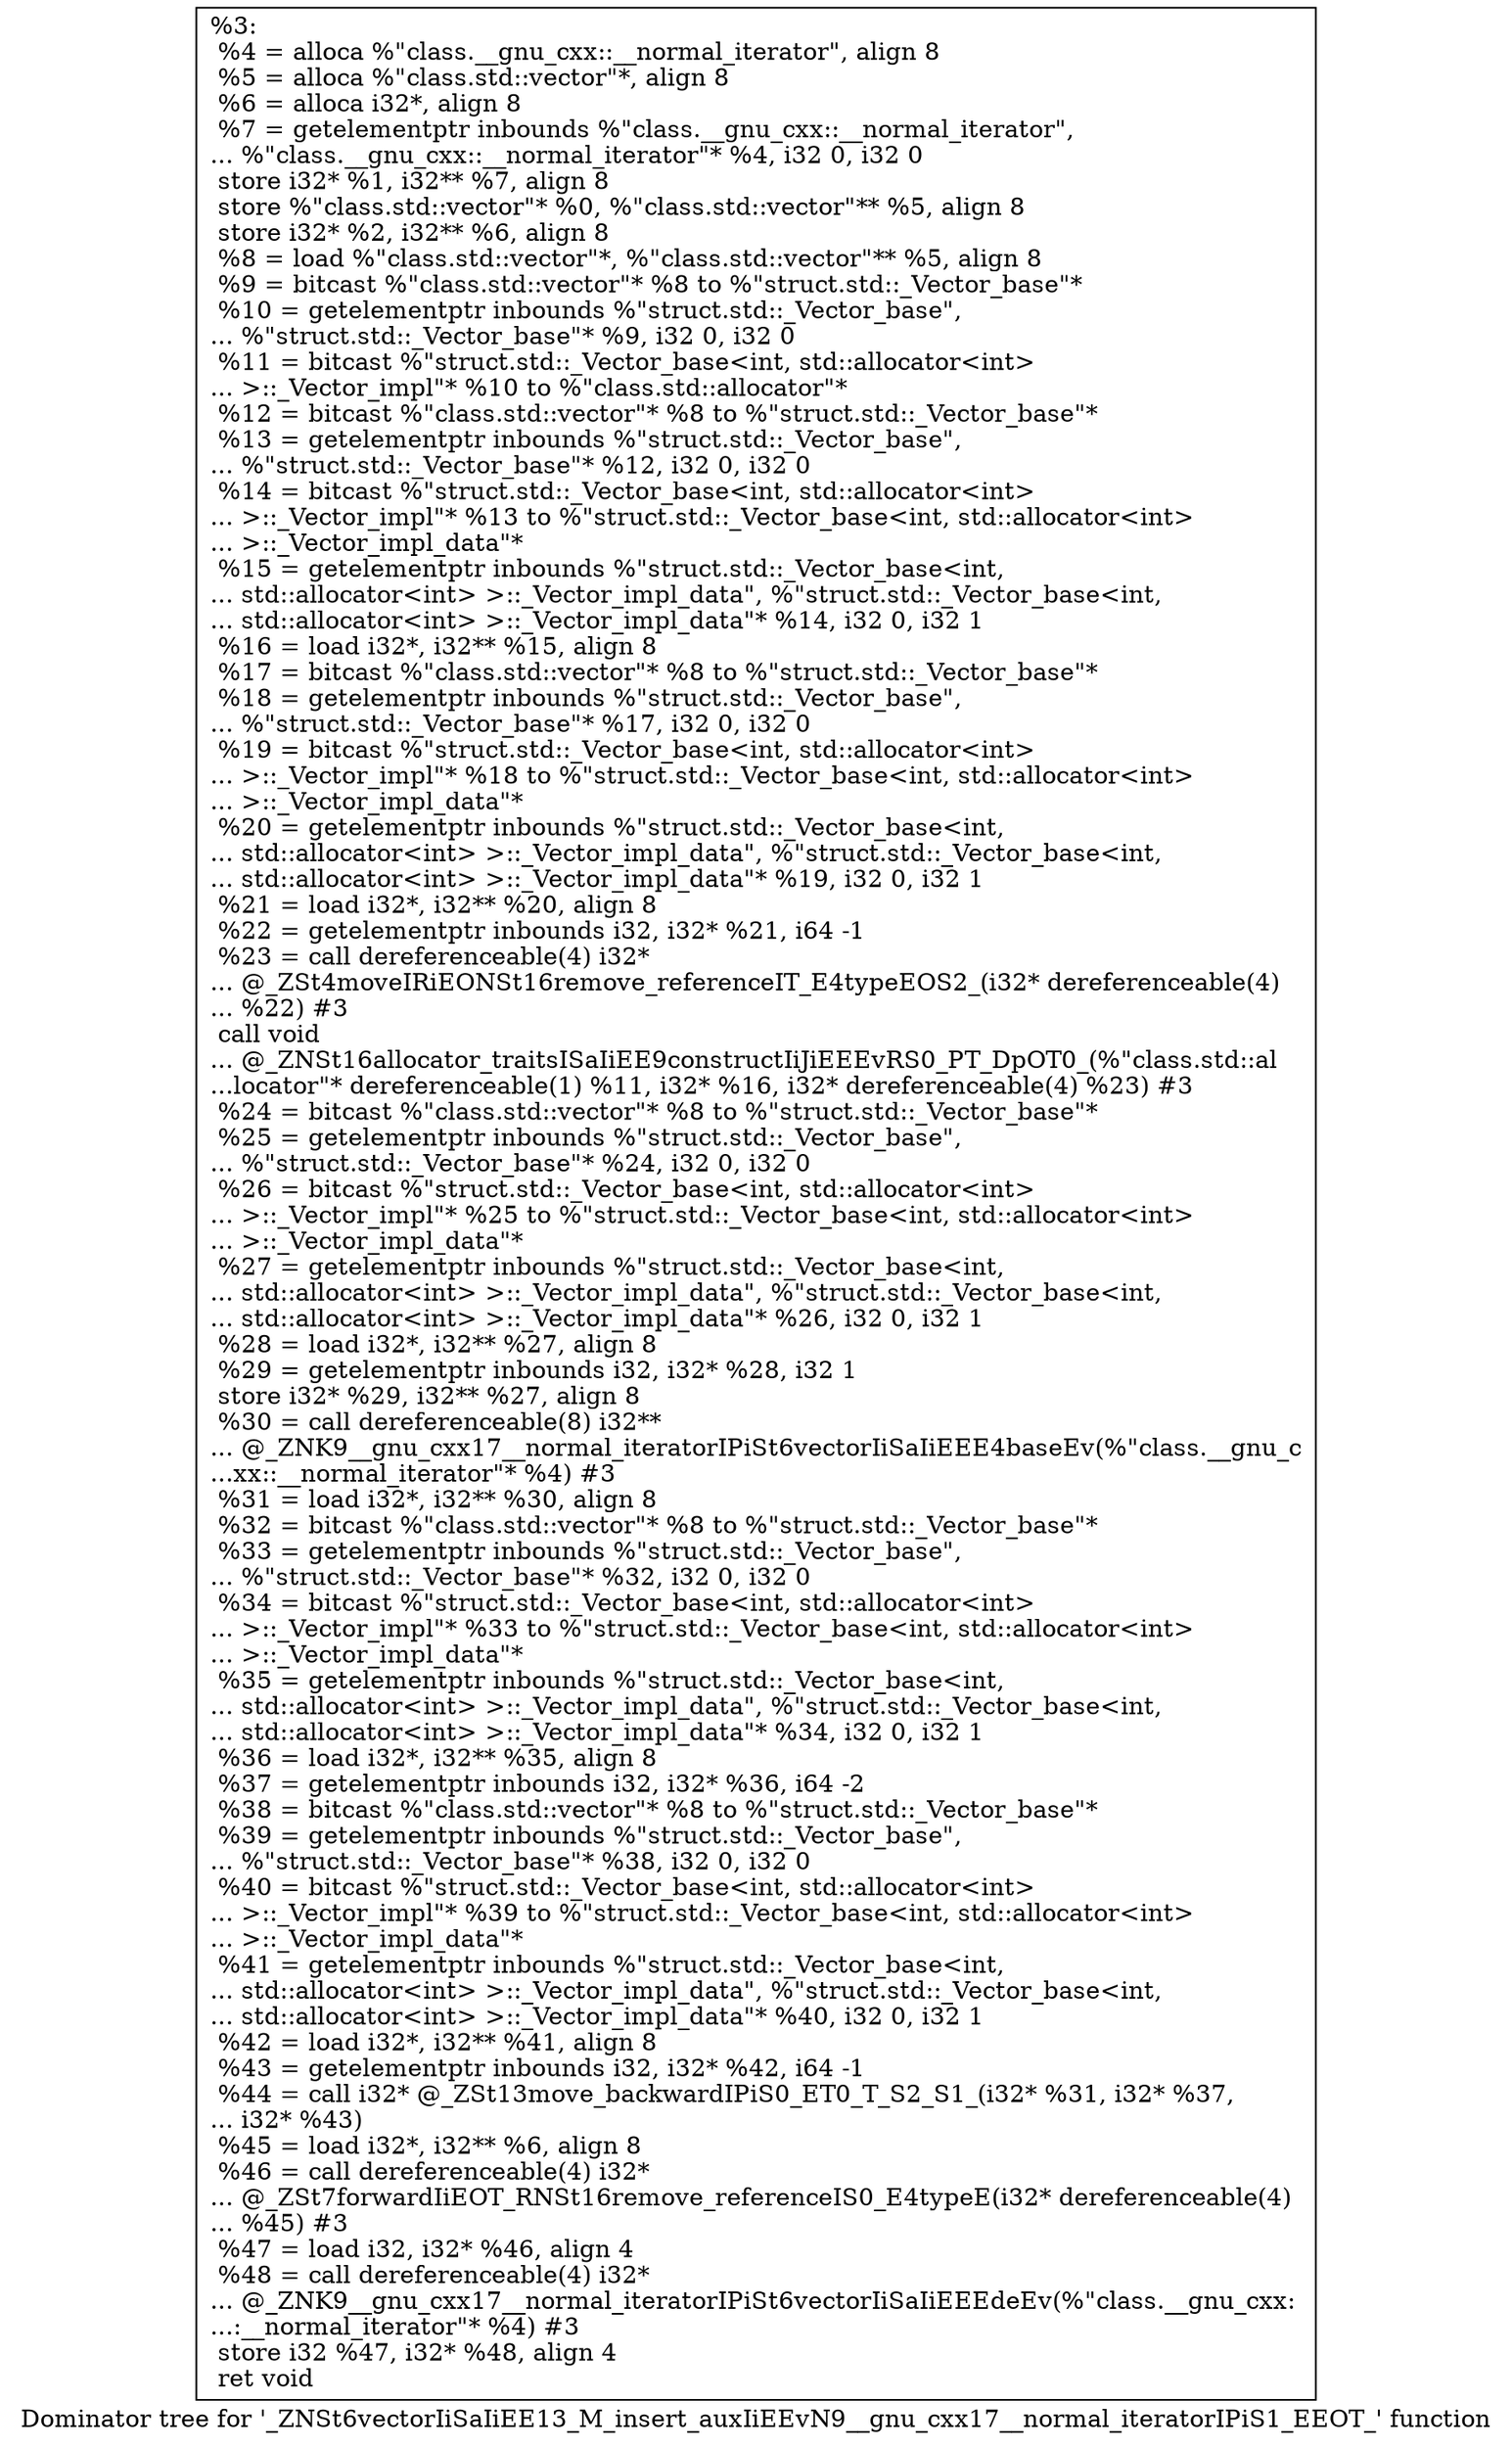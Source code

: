 digraph "Dominator tree for '_ZNSt6vectorIiSaIiEE13_M_insert_auxIiEEvN9__gnu_cxx17__normal_iteratorIPiS1_EEOT_' function" {
	label="Dominator tree for '_ZNSt6vectorIiSaIiEE13_M_insert_auxIiEEvN9__gnu_cxx17__normal_iteratorIPiS1_EEOT_' function";

	Node0x1476440 [shape=record,label="{%3:\l  %4 = alloca %\"class.__gnu_cxx::__normal_iterator\", align 8\l  %5 = alloca %\"class.std::vector\"*, align 8\l  %6 = alloca i32*, align 8\l  %7 = getelementptr inbounds %\"class.__gnu_cxx::__normal_iterator\",\l... %\"class.__gnu_cxx::__normal_iterator\"* %4, i32 0, i32 0\l  store i32* %1, i32** %7, align 8\l  store %\"class.std::vector\"* %0, %\"class.std::vector\"** %5, align 8\l  store i32* %2, i32** %6, align 8\l  %8 = load %\"class.std::vector\"*, %\"class.std::vector\"** %5, align 8\l  %9 = bitcast %\"class.std::vector\"* %8 to %\"struct.std::_Vector_base\"*\l  %10 = getelementptr inbounds %\"struct.std::_Vector_base\",\l... %\"struct.std::_Vector_base\"* %9, i32 0, i32 0\l  %11 = bitcast %\"struct.std::_Vector_base\<int, std::allocator\<int\>\l... \>::_Vector_impl\"* %10 to %\"class.std::allocator\"*\l  %12 = bitcast %\"class.std::vector\"* %8 to %\"struct.std::_Vector_base\"*\l  %13 = getelementptr inbounds %\"struct.std::_Vector_base\",\l... %\"struct.std::_Vector_base\"* %12, i32 0, i32 0\l  %14 = bitcast %\"struct.std::_Vector_base\<int, std::allocator\<int\>\l... \>::_Vector_impl\"* %13 to %\"struct.std::_Vector_base\<int, std::allocator\<int\>\l... \>::_Vector_impl_data\"*\l  %15 = getelementptr inbounds %\"struct.std::_Vector_base\<int,\l... std::allocator\<int\> \>::_Vector_impl_data\", %\"struct.std::_Vector_base\<int,\l... std::allocator\<int\> \>::_Vector_impl_data\"* %14, i32 0, i32 1\l  %16 = load i32*, i32** %15, align 8\l  %17 = bitcast %\"class.std::vector\"* %8 to %\"struct.std::_Vector_base\"*\l  %18 = getelementptr inbounds %\"struct.std::_Vector_base\",\l... %\"struct.std::_Vector_base\"* %17, i32 0, i32 0\l  %19 = bitcast %\"struct.std::_Vector_base\<int, std::allocator\<int\>\l... \>::_Vector_impl\"* %18 to %\"struct.std::_Vector_base\<int, std::allocator\<int\>\l... \>::_Vector_impl_data\"*\l  %20 = getelementptr inbounds %\"struct.std::_Vector_base\<int,\l... std::allocator\<int\> \>::_Vector_impl_data\", %\"struct.std::_Vector_base\<int,\l... std::allocator\<int\> \>::_Vector_impl_data\"* %19, i32 0, i32 1\l  %21 = load i32*, i32** %20, align 8\l  %22 = getelementptr inbounds i32, i32* %21, i64 -1\l  %23 = call dereferenceable(4) i32*\l... @_ZSt4moveIRiEONSt16remove_referenceIT_E4typeEOS2_(i32* dereferenceable(4)\l... %22) #3\l  call void\l... @_ZNSt16allocator_traitsISaIiEE9constructIiJiEEEvRS0_PT_DpOT0_(%\"class.std::al\l...locator\"* dereferenceable(1) %11, i32* %16, i32* dereferenceable(4) %23) #3\l  %24 = bitcast %\"class.std::vector\"* %8 to %\"struct.std::_Vector_base\"*\l  %25 = getelementptr inbounds %\"struct.std::_Vector_base\",\l... %\"struct.std::_Vector_base\"* %24, i32 0, i32 0\l  %26 = bitcast %\"struct.std::_Vector_base\<int, std::allocator\<int\>\l... \>::_Vector_impl\"* %25 to %\"struct.std::_Vector_base\<int, std::allocator\<int\>\l... \>::_Vector_impl_data\"*\l  %27 = getelementptr inbounds %\"struct.std::_Vector_base\<int,\l... std::allocator\<int\> \>::_Vector_impl_data\", %\"struct.std::_Vector_base\<int,\l... std::allocator\<int\> \>::_Vector_impl_data\"* %26, i32 0, i32 1\l  %28 = load i32*, i32** %27, align 8\l  %29 = getelementptr inbounds i32, i32* %28, i32 1\l  store i32* %29, i32** %27, align 8\l  %30 = call dereferenceable(8) i32**\l... @_ZNK9__gnu_cxx17__normal_iteratorIPiSt6vectorIiSaIiEEE4baseEv(%\"class.__gnu_c\l...xx::__normal_iterator\"* %4) #3\l  %31 = load i32*, i32** %30, align 8\l  %32 = bitcast %\"class.std::vector\"* %8 to %\"struct.std::_Vector_base\"*\l  %33 = getelementptr inbounds %\"struct.std::_Vector_base\",\l... %\"struct.std::_Vector_base\"* %32, i32 0, i32 0\l  %34 = bitcast %\"struct.std::_Vector_base\<int, std::allocator\<int\>\l... \>::_Vector_impl\"* %33 to %\"struct.std::_Vector_base\<int, std::allocator\<int\>\l... \>::_Vector_impl_data\"*\l  %35 = getelementptr inbounds %\"struct.std::_Vector_base\<int,\l... std::allocator\<int\> \>::_Vector_impl_data\", %\"struct.std::_Vector_base\<int,\l... std::allocator\<int\> \>::_Vector_impl_data\"* %34, i32 0, i32 1\l  %36 = load i32*, i32** %35, align 8\l  %37 = getelementptr inbounds i32, i32* %36, i64 -2\l  %38 = bitcast %\"class.std::vector\"* %8 to %\"struct.std::_Vector_base\"*\l  %39 = getelementptr inbounds %\"struct.std::_Vector_base\",\l... %\"struct.std::_Vector_base\"* %38, i32 0, i32 0\l  %40 = bitcast %\"struct.std::_Vector_base\<int, std::allocator\<int\>\l... \>::_Vector_impl\"* %39 to %\"struct.std::_Vector_base\<int, std::allocator\<int\>\l... \>::_Vector_impl_data\"*\l  %41 = getelementptr inbounds %\"struct.std::_Vector_base\<int,\l... std::allocator\<int\> \>::_Vector_impl_data\", %\"struct.std::_Vector_base\<int,\l... std::allocator\<int\> \>::_Vector_impl_data\"* %40, i32 0, i32 1\l  %42 = load i32*, i32** %41, align 8\l  %43 = getelementptr inbounds i32, i32* %42, i64 -1\l  %44 = call i32* @_ZSt13move_backwardIPiS0_ET0_T_S2_S1_(i32* %31, i32* %37,\l... i32* %43)\l  %45 = load i32*, i32** %6, align 8\l  %46 = call dereferenceable(4) i32*\l... @_ZSt7forwardIiEOT_RNSt16remove_referenceIS0_E4typeE(i32* dereferenceable(4)\l... %45) #3\l  %47 = load i32, i32* %46, align 4\l  %48 = call dereferenceable(4) i32*\l... @_ZNK9__gnu_cxx17__normal_iteratorIPiSt6vectorIiSaIiEEEdeEv(%\"class.__gnu_cxx:\l...:__normal_iterator\"* %4) #3\l  store i32 %47, i32* %48, align 4\l  ret void\l}"];
}
